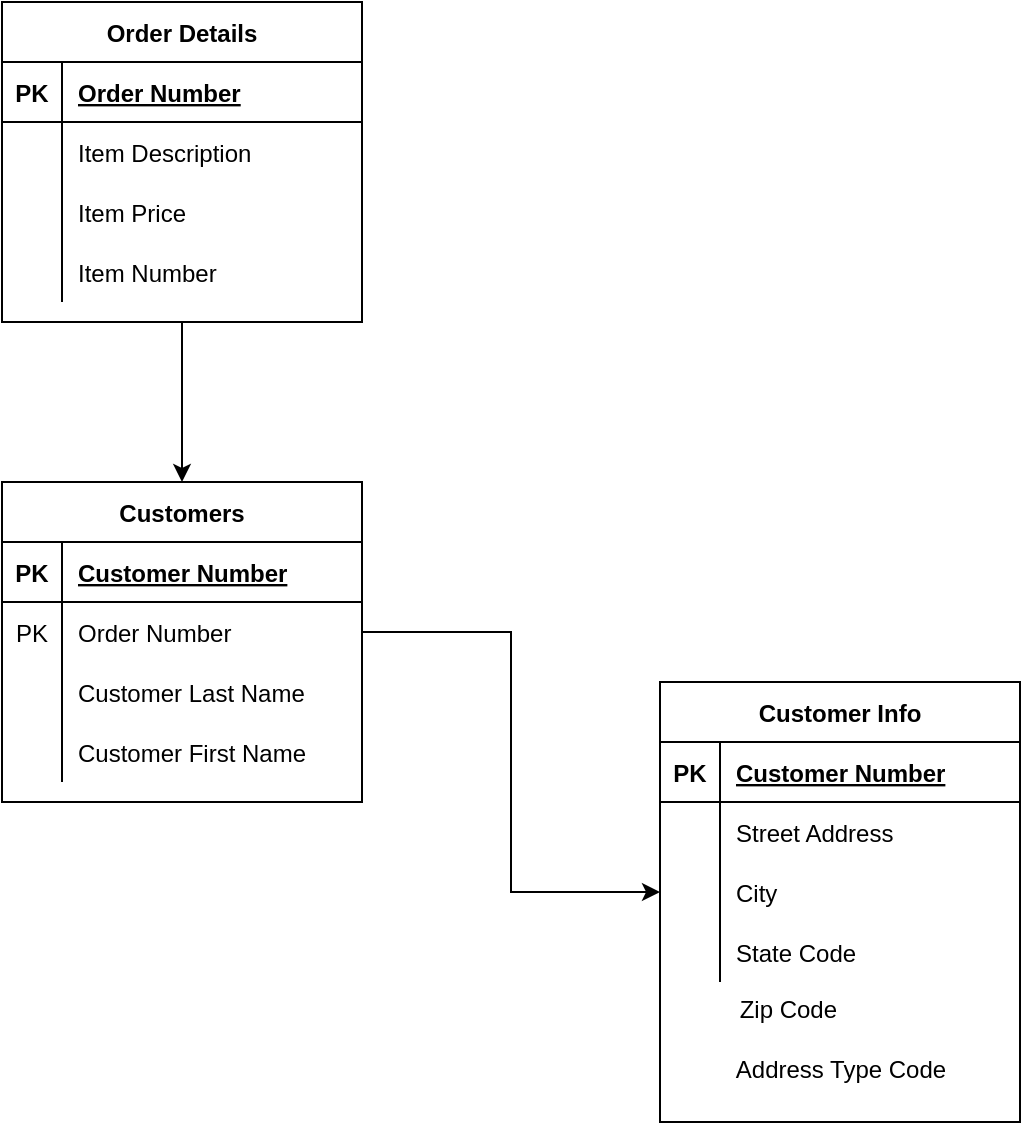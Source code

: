 <mxfile version="15.0.5" type="github">
  <diagram id="R2lEEEUBdFMjLlhIrx00" name="Normalization">
    <mxGraphModel dx="946" dy="662" grid="1" gridSize="10" guides="1" tooltips="1" connect="1" arrows="1" fold="1" page="1" pageScale="1" pageWidth="850" pageHeight="1100" math="0" shadow="0" extFonts="Permanent Marker^https://fonts.googleapis.com/css?family=Permanent+Marker">
      <root>
        <mxCell id="0" />
        <mxCell id="1" parent="0" />
        <mxCell id="f0VPYPfYCCnypdo6puSm-45" style="edgeStyle=elbowEdgeStyle;rounded=0;orthogonalLoop=1;jettySize=auto;html=1;exitX=0.5;exitY=1;exitDx=0;exitDy=0;entryX=0.5;entryY=0;entryDx=0;entryDy=0;" edge="1" parent="1" source="f0VPYPfYCCnypdo6puSm-1" target="f0VPYPfYCCnypdo6puSm-14">
          <mxGeometry relative="1" as="geometry" />
        </mxCell>
        <mxCell id="f0VPYPfYCCnypdo6puSm-1" value="Order Details" style="shape=table;startSize=30;container=1;collapsible=1;childLayout=tableLayout;fixedRows=1;rowLines=0;fontStyle=1;align=center;resizeLast=1;" vertex="1" parent="1">
          <mxGeometry x="140" y="30" width="180" height="160" as="geometry" />
        </mxCell>
        <mxCell id="f0VPYPfYCCnypdo6puSm-2" value="" style="shape=partialRectangle;collapsible=0;dropTarget=0;pointerEvents=0;fillColor=none;top=0;left=0;bottom=1;right=0;points=[[0,0.5],[1,0.5]];portConstraint=eastwest;" vertex="1" parent="f0VPYPfYCCnypdo6puSm-1">
          <mxGeometry y="30" width="180" height="30" as="geometry" />
        </mxCell>
        <mxCell id="f0VPYPfYCCnypdo6puSm-3" value="PK" style="shape=partialRectangle;connectable=0;fillColor=none;top=0;left=0;bottom=0;right=0;fontStyle=1;overflow=hidden;" vertex="1" parent="f0VPYPfYCCnypdo6puSm-2">
          <mxGeometry width="30" height="30" as="geometry" />
        </mxCell>
        <mxCell id="f0VPYPfYCCnypdo6puSm-4" value="Order Number" style="shape=partialRectangle;connectable=0;fillColor=none;top=0;left=0;bottom=0;right=0;align=left;spacingLeft=6;fontStyle=5;overflow=hidden;" vertex="1" parent="f0VPYPfYCCnypdo6puSm-2">
          <mxGeometry x="30" width="150" height="30" as="geometry" />
        </mxCell>
        <mxCell id="f0VPYPfYCCnypdo6puSm-5" value="" style="shape=partialRectangle;collapsible=0;dropTarget=0;pointerEvents=0;fillColor=none;top=0;left=0;bottom=0;right=0;points=[[0,0.5],[1,0.5]];portConstraint=eastwest;" vertex="1" parent="f0VPYPfYCCnypdo6puSm-1">
          <mxGeometry y="60" width="180" height="30" as="geometry" />
        </mxCell>
        <mxCell id="f0VPYPfYCCnypdo6puSm-6" value="" style="shape=partialRectangle;connectable=0;fillColor=none;top=0;left=0;bottom=0;right=0;editable=1;overflow=hidden;" vertex="1" parent="f0VPYPfYCCnypdo6puSm-5">
          <mxGeometry width="30" height="30" as="geometry" />
        </mxCell>
        <mxCell id="f0VPYPfYCCnypdo6puSm-7" value="Item Description" style="shape=partialRectangle;connectable=0;fillColor=none;top=0;left=0;bottom=0;right=0;align=left;spacingLeft=6;overflow=hidden;" vertex="1" parent="f0VPYPfYCCnypdo6puSm-5">
          <mxGeometry x="30" width="150" height="30" as="geometry" />
        </mxCell>
        <mxCell id="f0VPYPfYCCnypdo6puSm-8" value="" style="shape=partialRectangle;collapsible=0;dropTarget=0;pointerEvents=0;fillColor=none;top=0;left=0;bottom=0;right=0;points=[[0,0.5],[1,0.5]];portConstraint=eastwest;" vertex="1" parent="f0VPYPfYCCnypdo6puSm-1">
          <mxGeometry y="90" width="180" height="30" as="geometry" />
        </mxCell>
        <mxCell id="f0VPYPfYCCnypdo6puSm-9" value="" style="shape=partialRectangle;connectable=0;fillColor=none;top=0;left=0;bottom=0;right=0;editable=1;overflow=hidden;" vertex="1" parent="f0VPYPfYCCnypdo6puSm-8">
          <mxGeometry width="30" height="30" as="geometry" />
        </mxCell>
        <mxCell id="f0VPYPfYCCnypdo6puSm-10" value="Item Price" style="shape=partialRectangle;connectable=0;fillColor=none;top=0;left=0;bottom=0;right=0;align=left;spacingLeft=6;overflow=hidden;" vertex="1" parent="f0VPYPfYCCnypdo6puSm-8">
          <mxGeometry x="30" width="150" height="30" as="geometry" />
        </mxCell>
        <mxCell id="f0VPYPfYCCnypdo6puSm-11" value="" style="shape=partialRectangle;collapsible=0;dropTarget=0;pointerEvents=0;fillColor=none;top=0;left=0;bottom=0;right=0;points=[[0,0.5],[1,0.5]];portConstraint=eastwest;" vertex="1" parent="f0VPYPfYCCnypdo6puSm-1">
          <mxGeometry y="120" width="180" height="30" as="geometry" />
        </mxCell>
        <mxCell id="f0VPYPfYCCnypdo6puSm-12" value="" style="shape=partialRectangle;connectable=0;fillColor=none;top=0;left=0;bottom=0;right=0;editable=1;overflow=hidden;" vertex="1" parent="f0VPYPfYCCnypdo6puSm-11">
          <mxGeometry width="30" height="30" as="geometry" />
        </mxCell>
        <mxCell id="f0VPYPfYCCnypdo6puSm-13" value="Item Number" style="shape=partialRectangle;connectable=0;fillColor=none;top=0;left=0;bottom=0;right=0;align=left;spacingLeft=6;overflow=hidden;" vertex="1" parent="f0VPYPfYCCnypdo6puSm-11">
          <mxGeometry x="30" width="150" height="30" as="geometry" />
        </mxCell>
        <mxCell id="f0VPYPfYCCnypdo6puSm-14" value="Customers" style="shape=table;startSize=30;container=1;collapsible=1;childLayout=tableLayout;fixedRows=1;rowLines=0;fontStyle=1;align=center;resizeLast=1;" vertex="1" parent="1">
          <mxGeometry x="140" y="270" width="180" height="160" as="geometry" />
        </mxCell>
        <mxCell id="f0VPYPfYCCnypdo6puSm-15" value="" style="shape=partialRectangle;collapsible=0;dropTarget=0;pointerEvents=0;fillColor=none;top=0;left=0;bottom=1;right=0;points=[[0,0.5],[1,0.5]];portConstraint=eastwest;" vertex="1" parent="f0VPYPfYCCnypdo6puSm-14">
          <mxGeometry y="30" width="180" height="30" as="geometry" />
        </mxCell>
        <mxCell id="f0VPYPfYCCnypdo6puSm-16" value="PK" style="shape=partialRectangle;connectable=0;fillColor=none;top=0;left=0;bottom=0;right=0;fontStyle=1;overflow=hidden;" vertex="1" parent="f0VPYPfYCCnypdo6puSm-15">
          <mxGeometry width="30" height="30" as="geometry" />
        </mxCell>
        <mxCell id="f0VPYPfYCCnypdo6puSm-17" value="Customer Number" style="shape=partialRectangle;connectable=0;fillColor=none;top=0;left=0;bottom=0;right=0;align=left;spacingLeft=6;fontStyle=5;overflow=hidden;" vertex="1" parent="f0VPYPfYCCnypdo6puSm-15">
          <mxGeometry x="30" width="150" height="30" as="geometry" />
        </mxCell>
        <mxCell id="f0VPYPfYCCnypdo6puSm-18" value="" style="shape=partialRectangle;collapsible=0;dropTarget=0;pointerEvents=0;fillColor=none;top=0;left=0;bottom=0;right=0;points=[[0,0.5],[1,0.5]];portConstraint=eastwest;" vertex="1" parent="f0VPYPfYCCnypdo6puSm-14">
          <mxGeometry y="60" width="180" height="30" as="geometry" />
        </mxCell>
        <mxCell id="f0VPYPfYCCnypdo6puSm-19" value="PK" style="shape=partialRectangle;connectable=0;fillColor=none;top=0;left=0;bottom=0;right=0;editable=1;overflow=hidden;" vertex="1" parent="f0VPYPfYCCnypdo6puSm-18">
          <mxGeometry width="30" height="30" as="geometry" />
        </mxCell>
        <mxCell id="f0VPYPfYCCnypdo6puSm-20" value="Order Number" style="shape=partialRectangle;connectable=0;fillColor=none;top=0;left=0;bottom=0;right=0;align=left;spacingLeft=6;overflow=hidden;" vertex="1" parent="f0VPYPfYCCnypdo6puSm-18">
          <mxGeometry x="30" width="150" height="30" as="geometry" />
        </mxCell>
        <mxCell id="f0VPYPfYCCnypdo6puSm-21" value="" style="shape=partialRectangle;collapsible=0;dropTarget=0;pointerEvents=0;fillColor=none;top=0;left=0;bottom=0;right=0;points=[[0,0.5],[1,0.5]];portConstraint=eastwest;" vertex="1" parent="f0VPYPfYCCnypdo6puSm-14">
          <mxGeometry y="90" width="180" height="30" as="geometry" />
        </mxCell>
        <mxCell id="f0VPYPfYCCnypdo6puSm-22" value="" style="shape=partialRectangle;connectable=0;fillColor=none;top=0;left=0;bottom=0;right=0;editable=1;overflow=hidden;" vertex="1" parent="f0VPYPfYCCnypdo6puSm-21">
          <mxGeometry width="30" height="30" as="geometry" />
        </mxCell>
        <mxCell id="f0VPYPfYCCnypdo6puSm-23" value="Customer Last Name" style="shape=partialRectangle;connectable=0;fillColor=none;top=0;left=0;bottom=0;right=0;align=left;spacingLeft=6;overflow=hidden;" vertex="1" parent="f0VPYPfYCCnypdo6puSm-21">
          <mxGeometry x="30" width="150" height="30" as="geometry" />
        </mxCell>
        <mxCell id="f0VPYPfYCCnypdo6puSm-24" value="" style="shape=partialRectangle;collapsible=0;dropTarget=0;pointerEvents=0;fillColor=none;top=0;left=0;bottom=0;right=0;points=[[0,0.5],[1,0.5]];portConstraint=eastwest;" vertex="1" parent="f0VPYPfYCCnypdo6puSm-14">
          <mxGeometry y="120" width="180" height="30" as="geometry" />
        </mxCell>
        <mxCell id="f0VPYPfYCCnypdo6puSm-25" value="" style="shape=partialRectangle;connectable=0;fillColor=none;top=0;left=0;bottom=0;right=0;editable=1;overflow=hidden;" vertex="1" parent="f0VPYPfYCCnypdo6puSm-24">
          <mxGeometry width="30" height="30" as="geometry" />
        </mxCell>
        <mxCell id="f0VPYPfYCCnypdo6puSm-26" value="Customer First Name" style="shape=partialRectangle;connectable=0;fillColor=none;top=0;left=0;bottom=0;right=0;align=left;spacingLeft=6;overflow=hidden;" vertex="1" parent="f0VPYPfYCCnypdo6puSm-24">
          <mxGeometry x="30" width="150" height="30" as="geometry" />
        </mxCell>
        <mxCell id="f0VPYPfYCCnypdo6puSm-30" value="Customer Info" style="shape=table;startSize=30;container=1;collapsible=1;childLayout=tableLayout;fixedRows=1;rowLines=0;fontStyle=1;align=center;resizeLast=1;" vertex="1" parent="1">
          <mxGeometry x="469" y="370" width="180" height="220" as="geometry" />
        </mxCell>
        <mxCell id="f0VPYPfYCCnypdo6puSm-31" value="" style="shape=partialRectangle;collapsible=0;dropTarget=0;pointerEvents=0;fillColor=none;top=0;left=0;bottom=1;right=0;points=[[0,0.5],[1,0.5]];portConstraint=eastwest;" vertex="1" parent="f0VPYPfYCCnypdo6puSm-30">
          <mxGeometry y="30" width="180" height="30" as="geometry" />
        </mxCell>
        <mxCell id="f0VPYPfYCCnypdo6puSm-32" value="PK" style="shape=partialRectangle;connectable=0;fillColor=none;top=0;left=0;bottom=0;right=0;fontStyle=1;overflow=hidden;" vertex="1" parent="f0VPYPfYCCnypdo6puSm-31">
          <mxGeometry width="30" height="30" as="geometry" />
        </mxCell>
        <mxCell id="f0VPYPfYCCnypdo6puSm-33" value="Customer Number" style="shape=partialRectangle;connectable=0;fillColor=none;top=0;left=0;bottom=0;right=0;align=left;spacingLeft=6;fontStyle=5;overflow=hidden;" vertex="1" parent="f0VPYPfYCCnypdo6puSm-31">
          <mxGeometry x="30" width="150" height="30" as="geometry" />
        </mxCell>
        <mxCell id="f0VPYPfYCCnypdo6puSm-34" value="" style="shape=partialRectangle;collapsible=0;dropTarget=0;pointerEvents=0;fillColor=none;top=0;left=0;bottom=0;right=0;points=[[0,0.5],[1,0.5]];portConstraint=eastwest;" vertex="1" parent="f0VPYPfYCCnypdo6puSm-30">
          <mxGeometry y="60" width="180" height="30" as="geometry" />
        </mxCell>
        <mxCell id="f0VPYPfYCCnypdo6puSm-35" value="" style="shape=partialRectangle;connectable=0;fillColor=none;top=0;left=0;bottom=0;right=0;editable=1;overflow=hidden;" vertex="1" parent="f0VPYPfYCCnypdo6puSm-34">
          <mxGeometry width="30" height="30" as="geometry" />
        </mxCell>
        <mxCell id="f0VPYPfYCCnypdo6puSm-36" value="Street Address" style="shape=partialRectangle;connectable=0;fillColor=none;top=0;left=0;bottom=0;right=0;align=left;spacingLeft=6;overflow=hidden;" vertex="1" parent="f0VPYPfYCCnypdo6puSm-34">
          <mxGeometry x="30" width="150" height="30" as="geometry" />
        </mxCell>
        <mxCell id="f0VPYPfYCCnypdo6puSm-37" value="" style="shape=partialRectangle;collapsible=0;dropTarget=0;pointerEvents=0;fillColor=none;top=0;left=0;bottom=0;right=0;points=[[0,0.5],[1,0.5]];portConstraint=eastwest;" vertex="1" parent="f0VPYPfYCCnypdo6puSm-30">
          <mxGeometry y="90" width="180" height="30" as="geometry" />
        </mxCell>
        <mxCell id="f0VPYPfYCCnypdo6puSm-38" value="" style="shape=partialRectangle;connectable=0;fillColor=none;top=0;left=0;bottom=0;right=0;editable=1;overflow=hidden;" vertex="1" parent="f0VPYPfYCCnypdo6puSm-37">
          <mxGeometry width="30" height="30" as="geometry" />
        </mxCell>
        <mxCell id="f0VPYPfYCCnypdo6puSm-39" value="City" style="shape=partialRectangle;connectable=0;fillColor=none;top=0;left=0;bottom=0;right=0;align=left;spacingLeft=6;overflow=hidden;" vertex="1" parent="f0VPYPfYCCnypdo6puSm-37">
          <mxGeometry x="30" width="150" height="30" as="geometry" />
        </mxCell>
        <mxCell id="f0VPYPfYCCnypdo6puSm-40" value="" style="shape=partialRectangle;collapsible=0;dropTarget=0;pointerEvents=0;fillColor=none;top=0;left=0;bottom=0;right=0;points=[[0,0.5],[1,0.5]];portConstraint=eastwest;" vertex="1" parent="f0VPYPfYCCnypdo6puSm-30">
          <mxGeometry y="120" width="180" height="30" as="geometry" />
        </mxCell>
        <mxCell id="f0VPYPfYCCnypdo6puSm-41" value="" style="shape=partialRectangle;connectable=0;fillColor=none;top=0;left=0;bottom=0;right=0;editable=1;overflow=hidden;" vertex="1" parent="f0VPYPfYCCnypdo6puSm-40">
          <mxGeometry width="30" height="30" as="geometry" />
        </mxCell>
        <mxCell id="f0VPYPfYCCnypdo6puSm-42" value="State Code" style="shape=partialRectangle;connectable=0;fillColor=none;top=0;left=0;bottom=0;right=0;align=left;spacingLeft=6;overflow=hidden;" vertex="1" parent="f0VPYPfYCCnypdo6puSm-40">
          <mxGeometry x="30" width="150" height="30" as="geometry" />
        </mxCell>
        <mxCell id="f0VPYPfYCCnypdo6puSm-43" value="&amp;nbsp;Zip Code" style="text;html=1;align=center;verticalAlign=middle;resizable=0;points=[];autosize=1;strokeColor=none;fillColor=none;" vertex="1" parent="1">
          <mxGeometry x="496" y="524" width="70" height="20" as="geometry" />
        </mxCell>
        <mxCell id="f0VPYPfYCCnypdo6puSm-44" value="Address Type Code" style="text;html=1;align=center;verticalAlign=middle;resizable=0;points=[];autosize=1;strokeColor=none;fillColor=none;" vertex="1" parent="1">
          <mxGeometry x="499" y="554" width="120" height="20" as="geometry" />
        </mxCell>
        <mxCell id="f0VPYPfYCCnypdo6puSm-46" style="edgeStyle=orthogonalEdgeStyle;rounded=0;orthogonalLoop=1;jettySize=auto;html=1;entryX=0;entryY=0.5;entryDx=0;entryDy=0;" edge="1" parent="1" source="f0VPYPfYCCnypdo6puSm-18" target="f0VPYPfYCCnypdo6puSm-37">
          <mxGeometry relative="1" as="geometry" />
        </mxCell>
      </root>
    </mxGraphModel>
  </diagram>
</mxfile>
